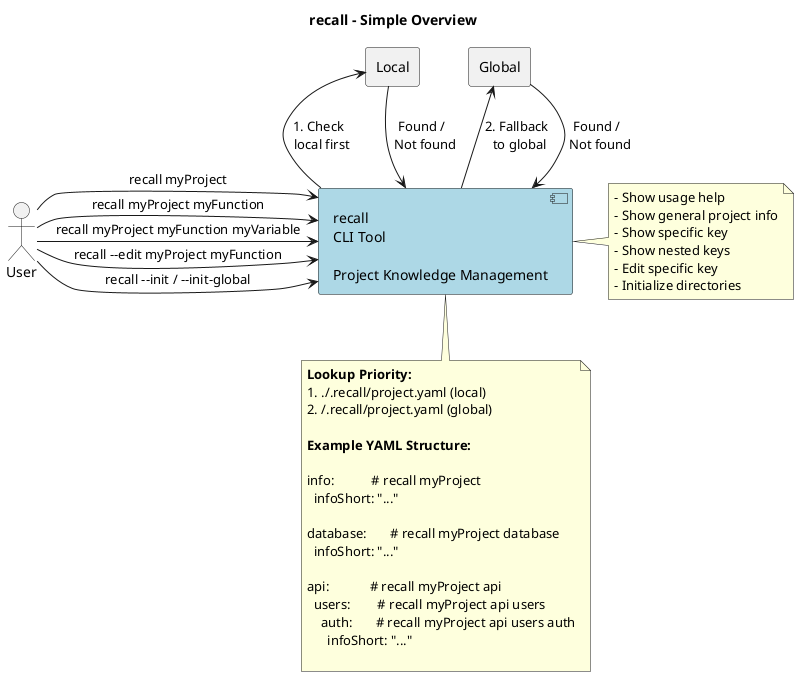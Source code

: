 @startuml recall-simple
title recall - Simple Overview

skinparam component {
    MinimumWidth 200
    FontSize 14
}

' User
actor User

component "recall\nCLI Tool\n\nProject Knowledge Management" as recall #lightblue

' Input Commands

User -> recall: recall myProject  
User -> recall: recall myProject myFunction
User -> recall: recall myProject myFunction myVariable
User -> recall: recall --edit myProject myFunction
User -> recall: "recall ~--init / ~--init-global"

note right
- Show usage help
- Show general project info
- Show specific key
- Show nested keys
- Edit specific key
- Initialize directories
end note

' Where Information Comes From

rectangle "Local" as Local
rectangle "Global" as Global

Local -[hidden]right- Global

recall -up-> Local: 1. Check \n local first
Local -down-> recall: Found / \n Not found

recall -up-> Global: 2. Fallback \n to global
Global -down-> recall: Found / \n Not found

' Data Lookup

note bottom of recall
**Lookup Priority:**
1. ./.recall/project.yaml (local)
2. ~/.recall/project.yaml (global)

**Example YAML Structure:**

info:           # recall myProject
  infoShort: "..."
  
database:       # recall myProject database  
  infoShort: "..."
  
api:            # recall myProject api
  users:        # recall myProject api users
    auth:       # recall myProject api users auth
      infoShort: "..."

end note

@enduml